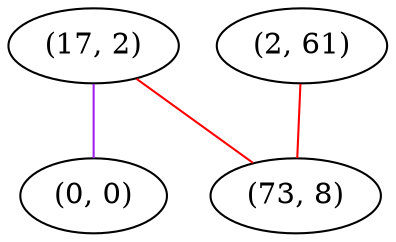 graph "" {
"(17, 2)";
"(2, 61)";
"(0, 0)";
"(73, 8)";
"(17, 2)" -- "(73, 8)"  [color=red, key=0, weight=1];
"(17, 2)" -- "(0, 0)"  [color=purple, key=0, weight=4];
"(2, 61)" -- "(73, 8)"  [color=red, key=0, weight=1];
}
